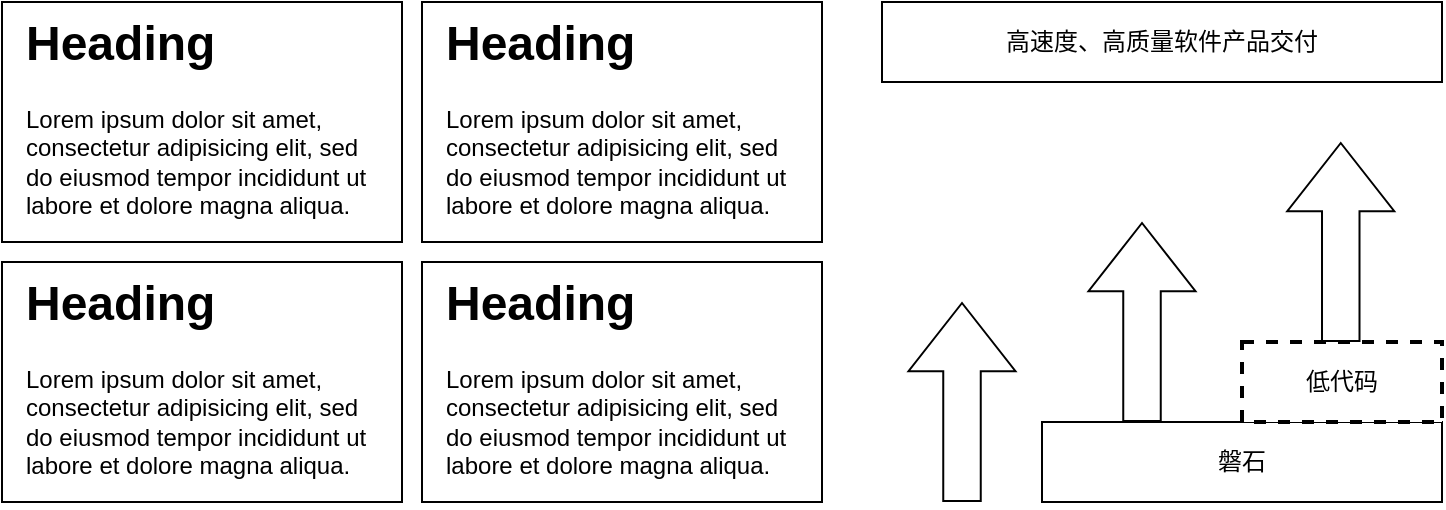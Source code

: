 <mxfile version="24.2.5" type="github">
  <diagram name="第 1 页" id="0f6YWzGwqrxqwguUAbRR">
    <mxGraphModel dx="1259" dy="693" grid="1" gridSize="10" guides="1" tooltips="1" connect="1" arrows="1" fold="1" page="1" pageScale="1" pageWidth="1169" pageHeight="827" math="0" shadow="0">
      <root>
        <mxCell id="0" />
        <mxCell id="1" parent="0" />
        <mxCell id="y6lOLosteKJweOoqQjkq-6" value="" style="rounded=0;whiteSpace=wrap;html=1;" vertex="1" parent="1">
          <mxGeometry x="120" y="200" width="200" height="120" as="geometry" />
        </mxCell>
        <mxCell id="y6lOLosteKJweOoqQjkq-7" value="" style="rounded=0;whiteSpace=wrap;html=1;" vertex="1" parent="1">
          <mxGeometry x="120" y="330" width="200" height="120" as="geometry" />
        </mxCell>
        <mxCell id="y6lOLosteKJweOoqQjkq-8" value="" style="rounded=0;whiteSpace=wrap;html=1;" vertex="1" parent="1">
          <mxGeometry x="330" y="200" width="200" height="120" as="geometry" />
        </mxCell>
        <mxCell id="y6lOLosteKJweOoqQjkq-9" value="" style="rounded=0;whiteSpace=wrap;html=1;" vertex="1" parent="1">
          <mxGeometry x="330" y="330" width="200" height="120" as="geometry" />
        </mxCell>
        <mxCell id="y6lOLosteKJweOoqQjkq-10" value="&lt;h1 style=&quot;margin-top: 0px;&quot;&gt;Heading&lt;/h1&gt;&lt;p&gt;Lorem ipsum dolor sit amet, consectetur adipisicing elit, sed do eiusmod tempor incididunt ut labore et dolore magna aliqua.&lt;/p&gt;" style="text;html=1;whiteSpace=wrap;overflow=hidden;rounded=0;" vertex="1" parent="1">
          <mxGeometry x="130" y="200" width="180" height="120" as="geometry" />
        </mxCell>
        <mxCell id="y6lOLosteKJweOoqQjkq-11" value="&lt;h1 style=&quot;margin-top: 0px;&quot;&gt;Heading&lt;/h1&gt;&lt;p&gt;Lorem ipsum dolor sit amet, consectetur adipisicing elit, sed do eiusmod tempor incididunt ut labore et dolore magna aliqua.&lt;/p&gt;" style="text;html=1;whiteSpace=wrap;overflow=hidden;rounded=0;" vertex="1" parent="1">
          <mxGeometry x="340" y="200" width="180" height="120" as="geometry" />
        </mxCell>
        <mxCell id="y6lOLosteKJweOoqQjkq-12" value="&lt;h1 style=&quot;margin-top: 0px;&quot;&gt;Heading&lt;/h1&gt;&lt;p&gt;Lorem ipsum dolor sit amet, consectetur adipisicing elit, sed do eiusmod tempor incididunt ut labore et dolore magna aliqua.&lt;/p&gt;" style="text;html=1;whiteSpace=wrap;overflow=hidden;rounded=0;" vertex="1" parent="1">
          <mxGeometry x="130" y="330" width="180" height="120" as="geometry" />
        </mxCell>
        <mxCell id="y6lOLosteKJweOoqQjkq-13" value="&lt;h1 style=&quot;margin-top: 0px;&quot;&gt;Heading&lt;/h1&gt;&lt;p&gt;Lorem ipsum dolor sit amet, consectetur adipisicing elit, sed do eiusmod tempor incididunt ut labore et dolore magna aliqua.&lt;/p&gt;" style="text;html=1;whiteSpace=wrap;overflow=hidden;rounded=0;" vertex="1" parent="1">
          <mxGeometry x="340" y="330" width="180" height="120" as="geometry" />
        </mxCell>
        <mxCell id="y6lOLosteKJweOoqQjkq-15" value="高速度、高质量软件产品交付" style="rounded=0;whiteSpace=wrap;html=1;" vertex="1" parent="1">
          <mxGeometry x="560" y="200" width="280" height="40" as="geometry" />
        </mxCell>
        <mxCell id="y6lOLosteKJweOoqQjkq-16" value="磐石" style="rounded=0;whiteSpace=wrap;html=1;" vertex="1" parent="1">
          <mxGeometry x="640" y="410" width="200" height="40" as="geometry" />
        </mxCell>
        <mxCell id="y6lOLosteKJweOoqQjkq-17" value="" style="shape=flexArrow;endArrow=classic;html=1;rounded=0;endWidth=33.75;endSize=11.037;width=18.75;" edge="1" parent="1">
          <mxGeometry width="50" height="50" relative="1" as="geometry">
            <mxPoint x="600" y="450" as="sourcePoint" />
            <mxPoint x="600" y="350" as="targetPoint" />
            <Array as="points" />
          </mxGeometry>
        </mxCell>
        <mxCell id="y6lOLosteKJweOoqQjkq-18" value="低代码" style="rounded=0;whiteSpace=wrap;html=1;dashed=1;strokeWidth=2;" vertex="1" parent="1">
          <mxGeometry x="740" y="370" width="100" height="40" as="geometry" />
        </mxCell>
        <mxCell id="y6lOLosteKJweOoqQjkq-19" value="" style="shape=flexArrow;endArrow=classic;html=1;rounded=0;endWidth=33.75;endSize=11.037;width=18.75;" edge="1" parent="1">
          <mxGeometry width="50" height="50" relative="1" as="geometry">
            <mxPoint x="690" y="410" as="sourcePoint" />
            <mxPoint x="690" y="310" as="targetPoint" />
            <Array as="points" />
          </mxGeometry>
        </mxCell>
        <mxCell id="y6lOLosteKJweOoqQjkq-20" value="" style="shape=flexArrow;endArrow=classic;html=1;rounded=0;endWidth=33.75;endSize=11.037;width=18.75;" edge="1" parent="1">
          <mxGeometry width="50" height="50" relative="1" as="geometry">
            <mxPoint x="789.38" y="370" as="sourcePoint" />
            <mxPoint x="789.38" y="270" as="targetPoint" />
            <Array as="points" />
          </mxGeometry>
        </mxCell>
      </root>
    </mxGraphModel>
  </diagram>
</mxfile>
